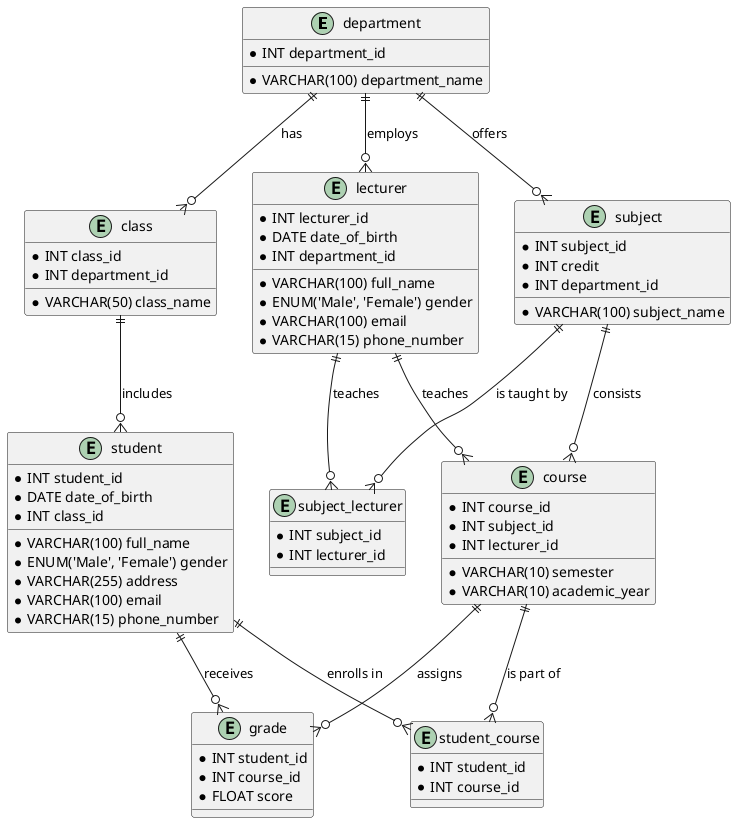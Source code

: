 @startuml
entity "department" as department {
    * INT department_id
    * VARCHAR(100) department_name
}

entity "class" as class {
    * INT class_id
    * VARCHAR(50) class_name
    * INT department_id
}

entity "student" as student {
    * INT student_id
    * VARCHAR(100) full_name
    * DATE date_of_birth
    * ENUM('Male', 'Female') gender
    * VARCHAR(255) address
    * VARCHAR(100) email
    * VARCHAR(15) phone_number
    * INT class_id
}

entity "subject" as subject {
    * INT subject_id
    * VARCHAR(100) subject_name
    * INT credit
    * INT department_id
}

entity "lecturer" as lecturer {
    * INT lecturer_id
    * VARCHAR(100) full_name
    * DATE date_of_birth
    * ENUM('Male', 'Female') gender
    * VARCHAR(100) email
    * VARCHAR(15) phone_number
    * INT department_id
}

entity "course" as course {
    * INT course_id
    * INT subject_id
    * INT lecturer_id
    * VARCHAR(10) semester
    * VARCHAR(10) academic_year
}

entity "grade" as grade {
    * INT student_id
    * INT course_id
    * FLOAT score
}

entity "student_course" as student_course {
    * INT student_id
    * INT course_id
}

entity "subject_lecturer" as subject_lecturer {
    * INT subject_id
    * INT lecturer_id
}

department ||--o{ class : "has"
class ||--o{ student : "includes"
department ||--o{ subject : "offers"
department ||--o{ lecturer : "employs"
subject ||--o{ course : "consists"
lecturer ||--o{ course : "teaches"
student ||--o{ grade : "receives"
course ||--o{ grade : "assigns"
student ||--o{ student_course : "enrolls in"
course ||--o{ student_course : "is part of"
subject ||--o{ subject_lecturer : "is taught by"
lecturer ||--o{ subject_lecturer : "teaches"
@enduml
